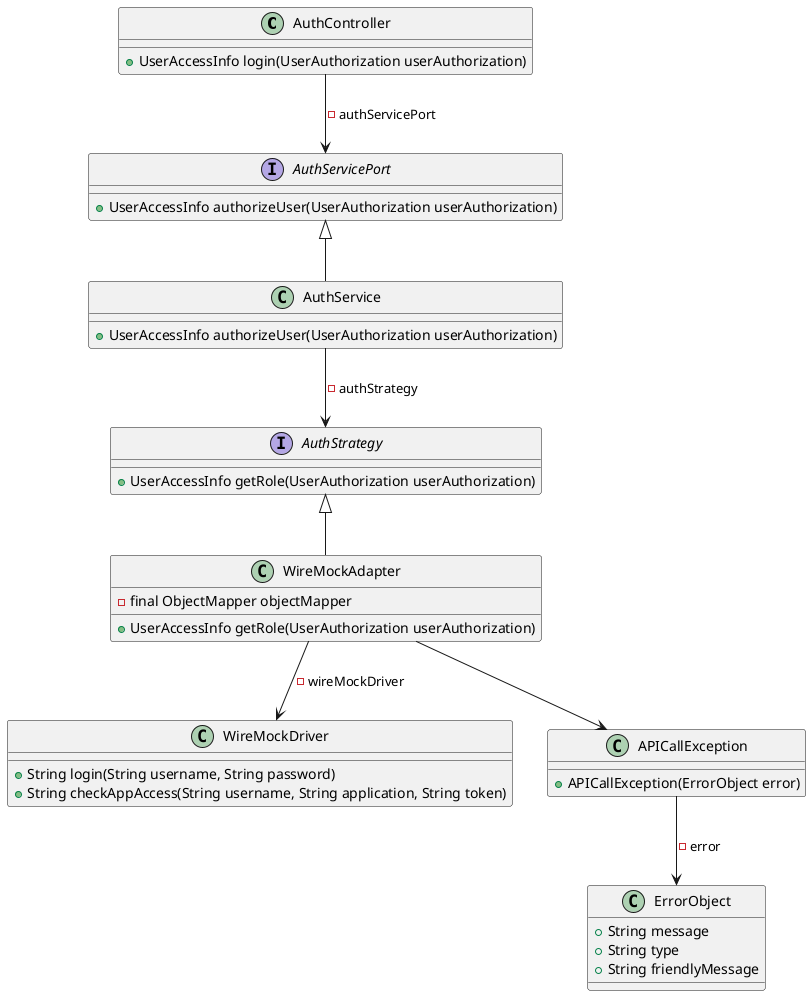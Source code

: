 @startuml
'left to right direction

class AuthController {
    +UserAccessInfo login(UserAuthorization userAuthorization)
}

AuthController --> AuthServicePort : -authServicePort

interface AuthServicePort {
    +UserAccessInfo authorizeUser(UserAuthorization userAuthorization)
}

AuthServicePort <|-- AuthService

class AuthService {
    +UserAccessInfo authorizeUser(UserAuthorization userAuthorization)
}

AuthService --> AuthStrategy: -authStrategy

interface AuthStrategy {
    +UserAccessInfo getRole(UserAuthorization userAuthorization)
}

AuthStrategy <|-- WireMockAdapter

class WireMockAdapter {
    -final ObjectMapper objectMapper
    +UserAccessInfo getRole(UserAuthorization userAuthorization)
}

WireMockAdapter --> WireMockDriver: -wireMockDriver

class WireMockDriver {
    +String login(String username, String password)
    +String checkAppAccess(String username, String application, String token)
}

class ErrorObject {
    +String message
    +String type
    +String friendlyMessage
}

class APICallException {
    +APICallException(ErrorObject error)
}

APICallException --> ErrorObject: -error

WireMockAdapter --> APICallException


@enduml

